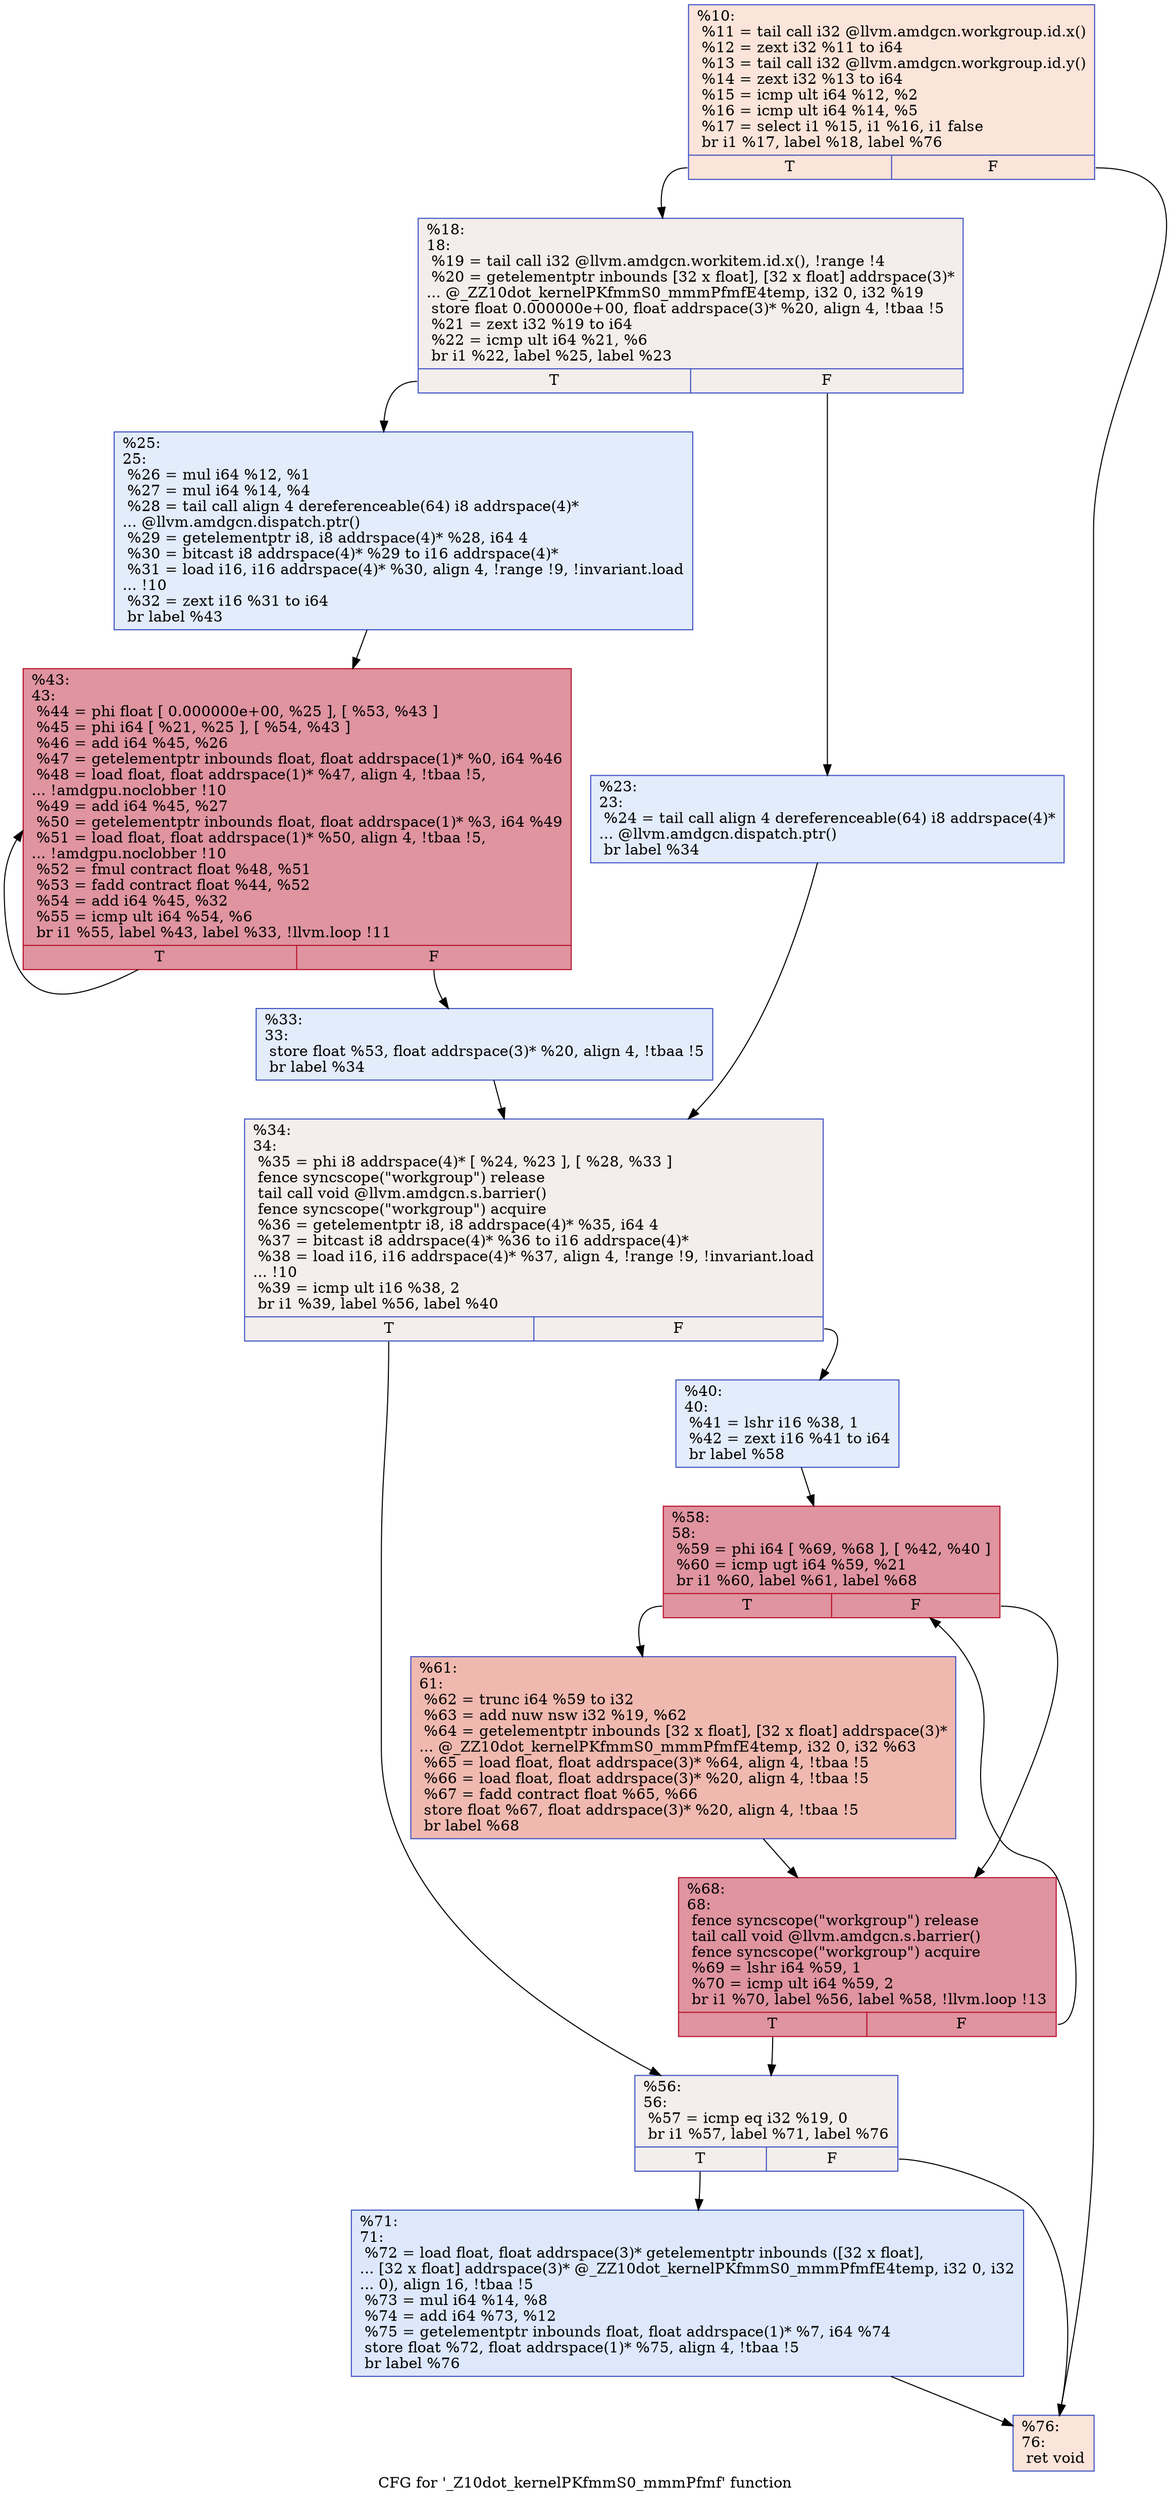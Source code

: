 digraph "CFG for '_Z10dot_kernelPKfmmS0_mmmPfmf' function" {
	label="CFG for '_Z10dot_kernelPKfmmS0_mmmPfmf' function";

	Node0x5e5b540 [shape=record,color="#3d50c3ff", style=filled, fillcolor="#f5c1a970",label="{%10:\l  %11 = tail call i32 @llvm.amdgcn.workgroup.id.x()\l  %12 = zext i32 %11 to i64\l  %13 = tail call i32 @llvm.amdgcn.workgroup.id.y()\l  %14 = zext i32 %13 to i64\l  %15 = icmp ult i64 %12, %2\l  %16 = icmp ult i64 %14, %5\l  %17 = select i1 %15, i1 %16, i1 false\l  br i1 %17, label %18, label %76\l|{<s0>T|<s1>F}}"];
	Node0x5e5b540:s0 -> Node0x5e5b210;
	Node0x5e5b540:s1 -> Node0x5e5ca30;
	Node0x5e5b210 [shape=record,color="#3d50c3ff", style=filled, fillcolor="#e3d9d370",label="{%18:\l18:                                               \l  %19 = tail call i32 @llvm.amdgcn.workitem.id.x(), !range !4\l  %20 = getelementptr inbounds [32 x float], [32 x float] addrspace(3)*\l... @_ZZ10dot_kernelPKfmmS0_mmmPfmfE4temp, i32 0, i32 %19\l  store float 0.000000e+00, float addrspace(3)* %20, align 4, !tbaa !5\l  %21 = zext i32 %19 to i64\l  %22 = icmp ult i64 %21, %6\l  br i1 %22, label %25, label %23\l|{<s0>T|<s1>F}}"];
	Node0x5e5b210:s0 -> Node0x5e5e730;
	Node0x5e5b210:s1 -> Node0x5e5e7c0;
	Node0x5e5e7c0 [shape=record,color="#3d50c3ff", style=filled, fillcolor="#bfd3f670",label="{%23:\l23:                                               \l  %24 = tail call align 4 dereferenceable(64) i8 addrspace(4)*\l... @llvm.amdgcn.dispatch.ptr()\l  br label %34\l}"];
	Node0x5e5e7c0 -> Node0x5e5eab0;
	Node0x5e5e730 [shape=record,color="#3d50c3ff", style=filled, fillcolor="#bfd3f670",label="{%25:\l25:                                               \l  %26 = mul i64 %12, %1\l  %27 = mul i64 %14, %4\l  %28 = tail call align 4 dereferenceable(64) i8 addrspace(4)*\l... @llvm.amdgcn.dispatch.ptr()\l  %29 = getelementptr i8, i8 addrspace(4)* %28, i64 4\l  %30 = bitcast i8 addrspace(4)* %29 to i16 addrspace(4)*\l  %31 = load i16, i16 addrspace(4)* %30, align 4, !range !9, !invariant.load\l... !10\l  %32 = zext i16 %31 to i64\l  br label %43\l}"];
	Node0x5e5e730 -> Node0x5e5c220;
	Node0x5e5f4c0 [shape=record,color="#3d50c3ff", style=filled, fillcolor="#bfd3f670",label="{%33:\l33:                                               \l  store float %53, float addrspace(3)* %20, align 4, !tbaa !5\l  br label %34\l}"];
	Node0x5e5f4c0 -> Node0x5e5eab0;
	Node0x5e5eab0 [shape=record,color="#3d50c3ff", style=filled, fillcolor="#e3d9d370",label="{%34:\l34:                                               \l  %35 = phi i8 addrspace(4)* [ %24, %23 ], [ %28, %33 ]\l  fence syncscope(\"workgroup\") release\l  tail call void @llvm.amdgcn.s.barrier()\l  fence syncscope(\"workgroup\") acquire\l  %36 = getelementptr i8, i8 addrspace(4)* %35, i64 4\l  %37 = bitcast i8 addrspace(4)* %36 to i16 addrspace(4)*\l  %38 = load i16, i16 addrspace(4)* %37, align 4, !range !9, !invariant.load\l... !10\l  %39 = icmp ult i16 %38, 2\l  br i1 %39, label %56, label %40\l|{<s0>T|<s1>F}}"];
	Node0x5e5eab0:s0 -> Node0x5e60e70;
	Node0x5e5eab0:s1 -> Node0x5e60f00;
	Node0x5e60f00 [shape=record,color="#3d50c3ff", style=filled, fillcolor="#bfd3f670",label="{%40:\l40:                                               \l  %41 = lshr i16 %38, 1\l  %42 = zext i16 %41 to i64\l  br label %58\l}"];
	Node0x5e60f00 -> Node0x5e61170;
	Node0x5e5c220 [shape=record,color="#b70d28ff", style=filled, fillcolor="#b70d2870",label="{%43:\l43:                                               \l  %44 = phi float [ 0.000000e+00, %25 ], [ %53, %43 ]\l  %45 = phi i64 [ %21, %25 ], [ %54, %43 ]\l  %46 = add i64 %45, %26\l  %47 = getelementptr inbounds float, float addrspace(1)* %0, i64 %46\l  %48 = load float, float addrspace(1)* %47, align 4, !tbaa !5,\l... !amdgpu.noclobber !10\l  %49 = add i64 %45, %27\l  %50 = getelementptr inbounds float, float addrspace(1)* %3, i64 %49\l  %51 = load float, float addrspace(1)* %50, align 4, !tbaa !5,\l... !amdgpu.noclobber !10\l  %52 = fmul contract float %48, %51\l  %53 = fadd contract float %44, %52\l  %54 = add i64 %45, %32\l  %55 = icmp ult i64 %54, %6\l  br i1 %55, label %43, label %33, !llvm.loop !11\l|{<s0>T|<s1>F}}"];
	Node0x5e5c220:s0 -> Node0x5e5c220;
	Node0x5e5c220:s1 -> Node0x5e5f4c0;
	Node0x5e60e70 [shape=record,color="#3d50c3ff", style=filled, fillcolor="#e3d9d370",label="{%56:\l56:                                               \l  %57 = icmp eq i32 %19, 0\l  br i1 %57, label %71, label %76\l|{<s0>T|<s1>F}}"];
	Node0x5e60e70:s0 -> Node0x5e61c20;
	Node0x5e60e70:s1 -> Node0x5e5ca30;
	Node0x5e61170 [shape=record,color="#b70d28ff", style=filled, fillcolor="#b70d2870",label="{%58:\l58:                                               \l  %59 = phi i64 [ %69, %68 ], [ %42, %40 ]\l  %60 = icmp ugt i64 %59, %21\l  br i1 %60, label %61, label %68\l|{<s0>T|<s1>F}}"];
	Node0x5e61170:s0 -> Node0x5e61ef0;
	Node0x5e61170:s1 -> Node0x5e61d20;
	Node0x5e61ef0 [shape=record,color="#3d50c3ff", style=filled, fillcolor="#de614d70",label="{%61:\l61:                                               \l  %62 = trunc i64 %59 to i32\l  %63 = add nuw nsw i32 %19, %62\l  %64 = getelementptr inbounds [32 x float], [32 x float] addrspace(3)*\l... @_ZZ10dot_kernelPKfmmS0_mmmPfmfE4temp, i32 0, i32 %63\l  %65 = load float, float addrspace(3)* %64, align 4, !tbaa !5\l  %66 = load float, float addrspace(3)* %20, align 4, !tbaa !5\l  %67 = fadd contract float %65, %66\l  store float %67, float addrspace(3)* %20, align 4, !tbaa !5\l  br label %68\l}"];
	Node0x5e61ef0 -> Node0x5e61d20;
	Node0x5e61d20 [shape=record,color="#b70d28ff", style=filled, fillcolor="#b70d2870",label="{%68:\l68:                                               \l  fence syncscope(\"workgroup\") release\l  tail call void @llvm.amdgcn.s.barrier()\l  fence syncscope(\"workgroup\") acquire\l  %69 = lshr i64 %59, 1\l  %70 = icmp ult i64 %59, 2\l  br i1 %70, label %56, label %58, !llvm.loop !13\l|{<s0>T|<s1>F}}"];
	Node0x5e61d20:s0 -> Node0x5e60e70;
	Node0x5e61d20:s1 -> Node0x5e61170;
	Node0x5e61c20 [shape=record,color="#3d50c3ff", style=filled, fillcolor="#b2ccfb70",label="{%71:\l71:                                               \l  %72 = load float, float addrspace(3)* getelementptr inbounds ([32 x float],\l... [32 x float] addrspace(3)* @_ZZ10dot_kernelPKfmmS0_mmmPfmfE4temp, i32 0, i32\l... 0), align 16, !tbaa !5\l  %73 = mul i64 %14, %8\l  %74 = add i64 %73, %12\l  %75 = getelementptr inbounds float, float addrspace(1)* %7, i64 %74\l  store float %72, float addrspace(1)* %75, align 4, !tbaa !5\l  br label %76\l}"];
	Node0x5e61c20 -> Node0x5e5ca30;
	Node0x5e5ca30 [shape=record,color="#3d50c3ff", style=filled, fillcolor="#f5c1a970",label="{%76:\l76:                                               \l  ret void\l}"];
}
